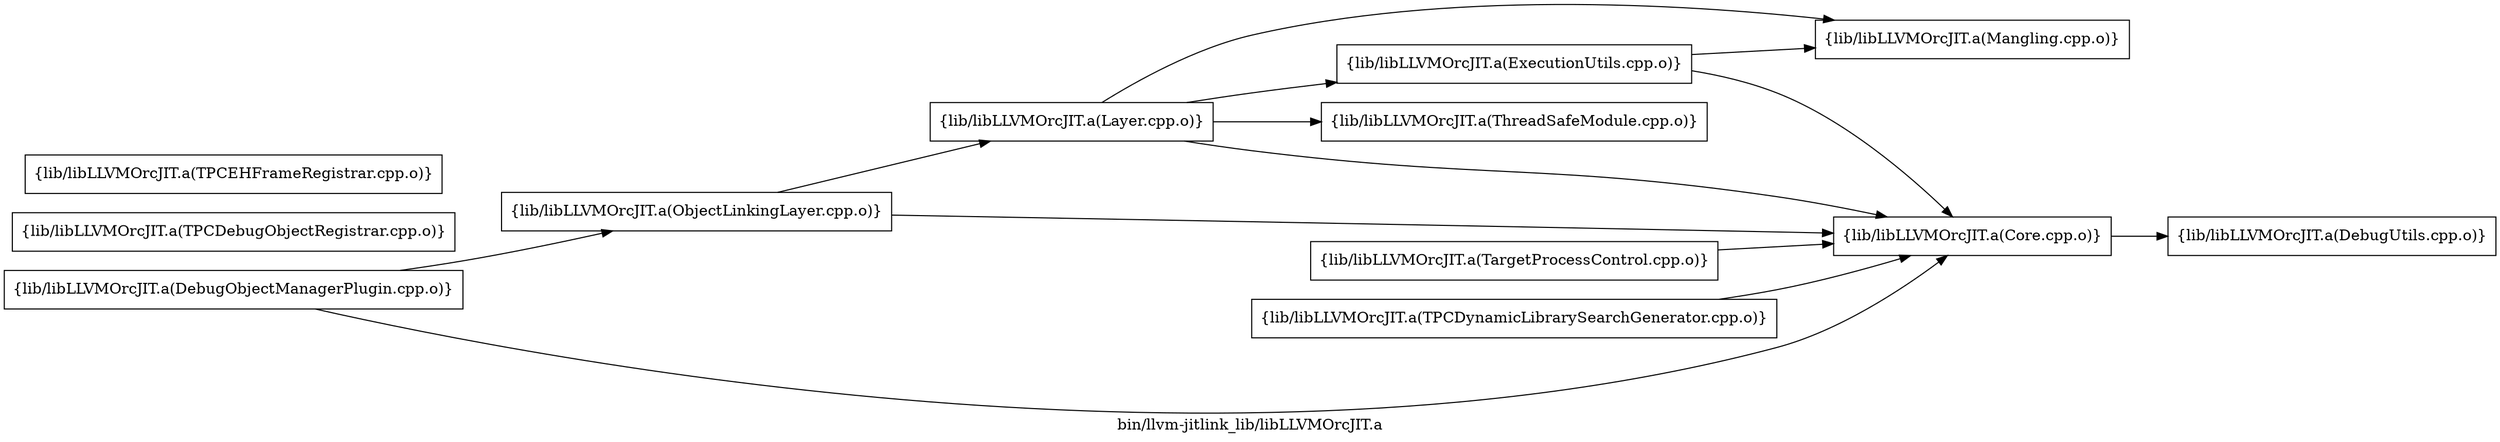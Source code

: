 digraph "bin/llvm-jitlink_lib/libLLVMOrcJIT.a" {
	label="bin/llvm-jitlink_lib/libLLVMOrcJIT.a";
	rankdir=LR;
	{ rank=same; Node0x5559f706a6c8;  }

	Node0x5559f706a6c8 [shape=record,shape=box,group=0,label="{lib/libLLVMOrcJIT.a(Core.cpp.o)}"];
	Node0x5559f706a6c8 -> Node0x5559f706b4d8;
	Node0x5559f706ae48 [shape=record,shape=box,group=0,label="{lib/libLLVMOrcJIT.a(DebugObjectManagerPlugin.cpp.o)}"];
	Node0x5559f706ae48 -> Node0x5559f706a6c8;
	Node0x5559f706ae48 -> Node0x5559f70603f8;
	Node0x5559f70694f8 [shape=record,shape=box,group=0,label="{lib/libLLVMOrcJIT.a(ExecutionUtils.cpp.o)}"];
	Node0x5559f70694f8 -> Node0x5559f706a6c8;
	Node0x5559f70694f8 -> Node0x5559f7060b28;
	Node0x5559f7069d18 [shape=record,shape=box,group=0,label="{lib/libLLVMOrcJIT.a(Layer.cpp.o)}"];
	Node0x5559f7069d18 -> Node0x5559f706a6c8;
	Node0x5559f7069d18 -> Node0x5559f70694f8;
	Node0x5559f7069d18 -> Node0x5559f7060b28;
	Node0x5559f7069d18 -> Node0x5559f7072878;
	Node0x5559f7060b28 [shape=record,shape=box,group=0,label="{lib/libLLVMOrcJIT.a(Mangling.cpp.o)}"];
	Node0x5559f70603f8 [shape=record,shape=box,group=0,label="{lib/libLLVMOrcJIT.a(ObjectLinkingLayer.cpp.o)}"];
	Node0x5559f70603f8 -> Node0x5559f706a6c8;
	Node0x5559f70603f8 -> Node0x5559f7069d18;
	Node0x5559f7072198 [shape=record,shape=box,group=0,label="{lib/libLLVMOrcJIT.a(TargetProcessControl.cpp.o)}"];
	Node0x5559f7072198 -> Node0x5559f706a6c8;
	Node0x5559f7070758 [shape=record,shape=box,group=0,label="{lib/libLLVMOrcJIT.a(TPCDebugObjectRegistrar.cpp.o)}"];
	Node0x5559f7070fc8 [shape=record,shape=box,group=0,label="{lib/libLLVMOrcJIT.a(TPCDynamicLibrarySearchGenerator.cpp.o)}"];
	Node0x5559f7070fc8 -> Node0x5559f706a6c8;
	Node0x5559f7071748 [shape=record,shape=box,group=0,label="{lib/libLLVMOrcJIT.a(TPCEHFrameRegistrar.cpp.o)}"];
	Node0x5559f706b4d8 [shape=record,shape=box,group=0,label="{lib/libLLVMOrcJIT.a(DebugUtils.cpp.o)}"];
	Node0x5559f7072878 [shape=record,shape=box,group=0,label="{lib/libLLVMOrcJIT.a(ThreadSafeModule.cpp.o)}"];
}
